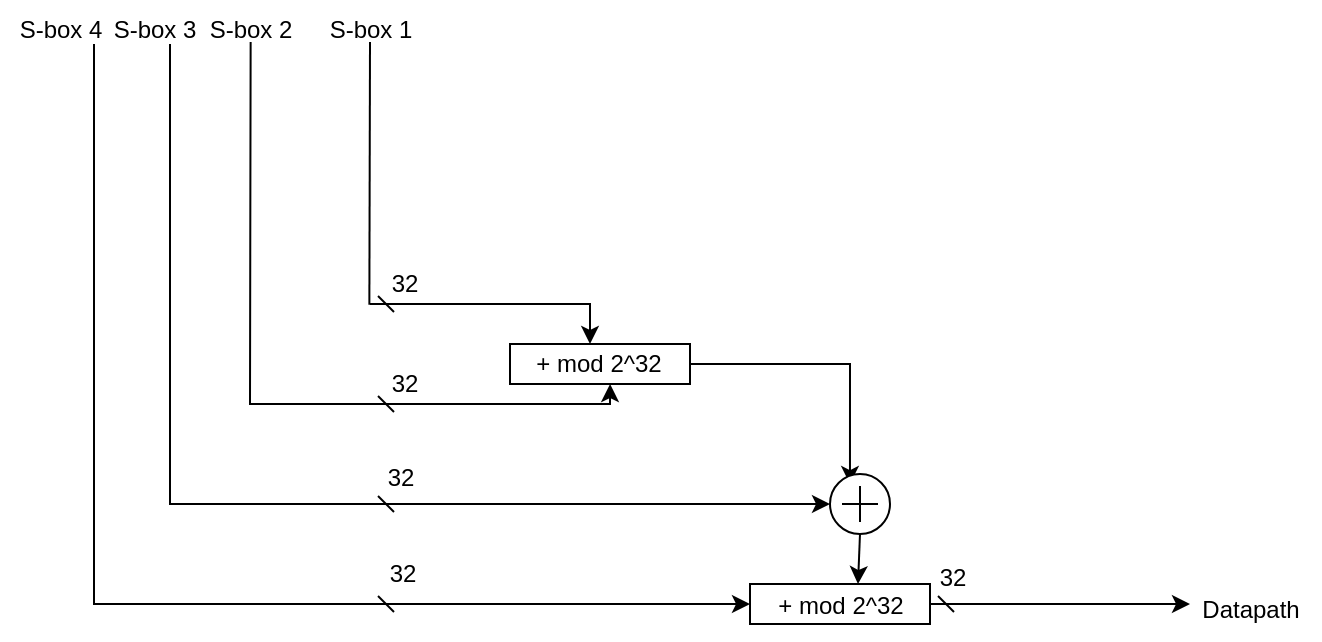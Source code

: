 <mxfile version="21.6.8" type="device">
  <diagram name="Page-1" id="dM7_x6Gb0A9q77Kz9GQe">
    <mxGraphModel dx="1855" dy="916" grid="1" gridSize="10" guides="1" tooltips="1" connect="1" arrows="1" fold="1" page="1" pageScale="1" pageWidth="850" pageHeight="1100" math="0" shadow="0">
      <root>
        <mxCell id="0" />
        <mxCell id="1" parent="0" />
        <mxCell id="2dgDVkjBMV0UXjNuQ8B9-16" value="" style="endArrow=classic;html=1;rounded=0;startArrow=dash;startFill=0;" parent="1" edge="1">
          <mxGeometry width="50" height="50" relative="1" as="geometry">
            <mxPoint x="320" y="250" as="sourcePoint" />
            <mxPoint x="430" y="270" as="targetPoint" />
            <Array as="points">
              <mxPoint x="430" y="250" />
            </Array>
          </mxGeometry>
        </mxCell>
        <mxCell id="2dgDVkjBMV0UXjNuQ8B9-17" value="" style="rounded=0;whiteSpace=wrap;html=1;" parent="1" vertex="1">
          <mxGeometry x="390" y="270" width="90" height="20" as="geometry" />
        </mxCell>
        <mxCell id="2dgDVkjBMV0UXjNuQ8B9-19" value="" style="endArrow=classic;html=1;rounded=0;entryX=0.556;entryY=1;entryDx=0;entryDy=0;entryPerimeter=0;startArrow=dash;startFill=0;" parent="1" target="2dgDVkjBMV0UXjNuQ8B9-17" edge="1">
          <mxGeometry width="50" height="50" relative="1" as="geometry">
            <mxPoint x="320" y="300" as="sourcePoint" />
            <mxPoint x="370" y="250" as="targetPoint" />
            <Array as="points">
              <mxPoint x="440" y="300" />
            </Array>
          </mxGeometry>
        </mxCell>
        <mxCell id="2dgDVkjBMV0UXjNuQ8B9-20" value="" style="endArrow=classic;html=1;rounded=0;entryX=0.333;entryY=0.167;entryDx=0;entryDy=0;entryPerimeter=0;" parent="1" target="2dgDVkjBMV0UXjNuQ8B9-21" edge="1">
          <mxGeometry width="50" height="50" relative="1" as="geometry">
            <mxPoint x="480" y="280" as="sourcePoint" />
            <mxPoint x="570" y="320" as="targetPoint" />
            <Array as="points">
              <mxPoint x="520" y="280" />
              <mxPoint x="560" y="280" />
            </Array>
          </mxGeometry>
        </mxCell>
        <mxCell id="2dgDVkjBMV0UXjNuQ8B9-21" value="" style="verticalLabelPosition=bottom;shadow=0;dashed=0;align=center;html=1;verticalAlign=top;shape=mxgraph.electrical.abstract.summation_point;" parent="1" vertex="1">
          <mxGeometry x="550" y="335" width="30" height="30" as="geometry" />
        </mxCell>
        <mxCell id="2dgDVkjBMV0UXjNuQ8B9-27" value="" style="endArrow=classic;html=1;rounded=0;entryX=0;entryY=0.5;entryDx=0;entryDy=0;entryPerimeter=0;startArrow=dash;startFill=0;" parent="1" target="2dgDVkjBMV0UXjNuQ8B9-21" edge="1">
          <mxGeometry width="50" height="50" relative="1" as="geometry">
            <mxPoint x="320" y="350" as="sourcePoint" />
            <mxPoint x="540" y="350" as="targetPoint" />
          </mxGeometry>
        </mxCell>
        <mxCell id="2dgDVkjBMV0UXjNuQ8B9-32" value="" style="rounded=0;whiteSpace=wrap;html=1;" parent="1" vertex="1">
          <mxGeometry x="510" y="390" width="90" height="20" as="geometry" />
        </mxCell>
        <mxCell id="2dgDVkjBMV0UXjNuQ8B9-36" value="" style="endArrow=classic;html=1;rounded=0;entryX=0;entryY=0.5;entryDx=0;entryDy=0;entryPerimeter=0;startArrow=dash;startFill=0;" parent="1" target="2dgDVkjBMV0UXjNuQ8B9-32" edge="1">
          <mxGeometry width="50" height="50" relative="1" as="geometry">
            <mxPoint x="320" y="400" as="sourcePoint" />
            <mxPoint x="370" y="350" as="targetPoint" />
            <Array as="points">
              <mxPoint x="410" y="400" />
            </Array>
          </mxGeometry>
        </mxCell>
        <mxCell id="2dgDVkjBMV0UXjNuQ8B9-37" value="" style="endArrow=classic;html=1;rounded=0;entryX=0.6;entryY=0;entryDx=0;entryDy=0;entryPerimeter=0;exitX=0.5;exitY=1;exitDx=0;exitDy=0;exitPerimeter=0;" parent="1" source="2dgDVkjBMV0UXjNuQ8B9-21" target="2dgDVkjBMV0UXjNuQ8B9-32" edge="1">
          <mxGeometry width="50" height="50" relative="1" as="geometry">
            <mxPoint x="570" y="370" as="sourcePoint" />
            <mxPoint x="614" y="316" as="targetPoint" />
          </mxGeometry>
        </mxCell>
        <mxCell id="2dgDVkjBMV0UXjNuQ8B9-39" value="" style="endArrow=classic;html=1;rounded=0;startArrow=dash;startFill=0;" parent="1" edge="1">
          <mxGeometry width="50" height="50" relative="1" as="geometry">
            <mxPoint x="600" y="400" as="sourcePoint" />
            <mxPoint x="730" y="400" as="targetPoint" />
          </mxGeometry>
        </mxCell>
        <mxCell id="2dgDVkjBMV0UXjNuQ8B9-41" value="32" style="text;html=1;align=center;verticalAlign=middle;resizable=0;points=[];autosize=1;strokeColor=none;fillColor=none;" parent="1" vertex="1">
          <mxGeometry x="315" y="322" width="40" height="30" as="geometry" />
        </mxCell>
        <mxCell id="2dgDVkjBMV0UXjNuQ8B9-42" value="32" style="text;html=1;align=center;verticalAlign=middle;resizable=0;points=[];autosize=1;strokeColor=none;fillColor=none;" parent="1" vertex="1">
          <mxGeometry x="316" y="370" width="40" height="30" as="geometry" />
        </mxCell>
        <mxCell id="2dgDVkjBMV0UXjNuQ8B9-43" value="32" style="text;html=1;align=center;verticalAlign=middle;resizable=0;points=[];autosize=1;strokeColor=none;fillColor=none;" parent="1" vertex="1">
          <mxGeometry x="317" y="275" width="40" height="30" as="geometry" />
        </mxCell>
        <mxCell id="2dgDVkjBMV0UXjNuQ8B9-44" value="32" style="text;html=1;align=center;verticalAlign=middle;resizable=0;points=[];autosize=1;strokeColor=none;fillColor=none;" parent="1" vertex="1">
          <mxGeometry x="317" y="225" width="40" height="30" as="geometry" />
        </mxCell>
        <mxCell id="2dgDVkjBMV0UXjNuQ8B9-45" value="32" style="text;html=1;align=center;verticalAlign=middle;resizable=0;points=[];autosize=1;strokeColor=none;fillColor=none;" parent="1" vertex="1">
          <mxGeometry x="591" y="372" width="40" height="30" as="geometry" />
        </mxCell>
        <mxCell id="2dgDVkjBMV0UXjNuQ8B9-54" value="+ mod 2^32" style="text;html=1;align=center;verticalAlign=middle;resizable=0;points=[];autosize=1;strokeColor=none;fillColor=none;" parent="1" vertex="1">
          <mxGeometry x="389" y="265" width="90" height="30" as="geometry" />
        </mxCell>
        <mxCell id="2dgDVkjBMV0UXjNuQ8B9-55" value="+ mod 2^32" style="text;html=1;align=center;verticalAlign=middle;resizable=0;points=[];autosize=1;strokeColor=none;fillColor=none;" parent="1" vertex="1">
          <mxGeometry x="510" y="386" width="90" height="30" as="geometry" />
        </mxCell>
        <mxCell id="DPdNafsWSqohajYubM17-2" value="" style="endArrow=none;html=1;rounded=0;exitX=0.117;exitY=0.88;exitDx=0;exitDy=0;exitPerimeter=0;" edge="1" parent="1">
          <mxGeometry width="50" height="50" relative="1" as="geometry">
            <mxPoint x="319.68" y="250.4" as="sourcePoint" />
            <mxPoint x="320" y="119" as="targetPoint" />
          </mxGeometry>
        </mxCell>
        <mxCell id="DPdNafsWSqohajYubM17-3" value="" style="endArrow=none;html=1;rounded=0;" edge="1" parent="1">
          <mxGeometry width="50" height="50" relative="1" as="geometry">
            <mxPoint x="320" y="300" as="sourcePoint" />
            <mxPoint x="260.32" y="119" as="targetPoint" />
            <Array as="points">
              <mxPoint x="260" y="300" />
            </Array>
          </mxGeometry>
        </mxCell>
        <mxCell id="DPdNafsWSqohajYubM17-4" value="" style="endArrow=none;html=1;rounded=0;" edge="1" parent="1">
          <mxGeometry width="50" height="50" relative="1" as="geometry">
            <mxPoint x="320" y="350" as="sourcePoint" />
            <mxPoint x="220" y="120" as="targetPoint" />
            <Array as="points">
              <mxPoint x="220" y="350" />
            </Array>
          </mxGeometry>
        </mxCell>
        <mxCell id="DPdNafsWSqohajYubM17-5" value="" style="endArrow=none;html=1;rounded=0;exitX=0.112;exitY=1;exitDx=0;exitDy=0;exitPerimeter=0;" edge="1" parent="1" source="2dgDVkjBMV0UXjNuQ8B9-42">
          <mxGeometry width="50" height="50" relative="1" as="geometry">
            <mxPoint x="282" y="400" as="sourcePoint" />
            <mxPoint x="182" y="120" as="targetPoint" />
            <Array as="points">
              <mxPoint x="182" y="400" />
            </Array>
          </mxGeometry>
        </mxCell>
        <mxCell id="DPdNafsWSqohajYubM17-6" value="S-box 1" style="text;html=1;align=center;verticalAlign=middle;resizable=0;points=[];autosize=1;strokeColor=none;fillColor=none;" vertex="1" parent="1">
          <mxGeometry x="290" y="98" width="60" height="30" as="geometry" />
        </mxCell>
        <mxCell id="DPdNafsWSqohajYubM17-7" value="S-box 2" style="text;html=1;align=center;verticalAlign=middle;resizable=0;points=[];autosize=1;strokeColor=none;fillColor=none;" vertex="1" parent="1">
          <mxGeometry x="230" y="98" width="60" height="30" as="geometry" />
        </mxCell>
        <mxCell id="DPdNafsWSqohajYubM17-8" value="S-box 3" style="text;html=1;align=center;verticalAlign=middle;resizable=0;points=[];autosize=1;strokeColor=none;fillColor=none;" vertex="1" parent="1">
          <mxGeometry x="182" y="98" width="60" height="30" as="geometry" />
        </mxCell>
        <mxCell id="DPdNafsWSqohajYubM17-9" value="S-box 4" style="text;html=1;align=center;verticalAlign=middle;resizable=0;points=[];autosize=1;strokeColor=none;fillColor=none;" vertex="1" parent="1">
          <mxGeometry x="135" y="98" width="60" height="30" as="geometry" />
        </mxCell>
        <mxCell id="DPdNafsWSqohajYubM17-11" value="Datapath" style="text;html=1;align=center;verticalAlign=middle;resizable=0;points=[];autosize=1;strokeColor=none;fillColor=none;" vertex="1" parent="1">
          <mxGeometry x="725" y="388" width="70" height="30" as="geometry" />
        </mxCell>
      </root>
    </mxGraphModel>
  </diagram>
</mxfile>
